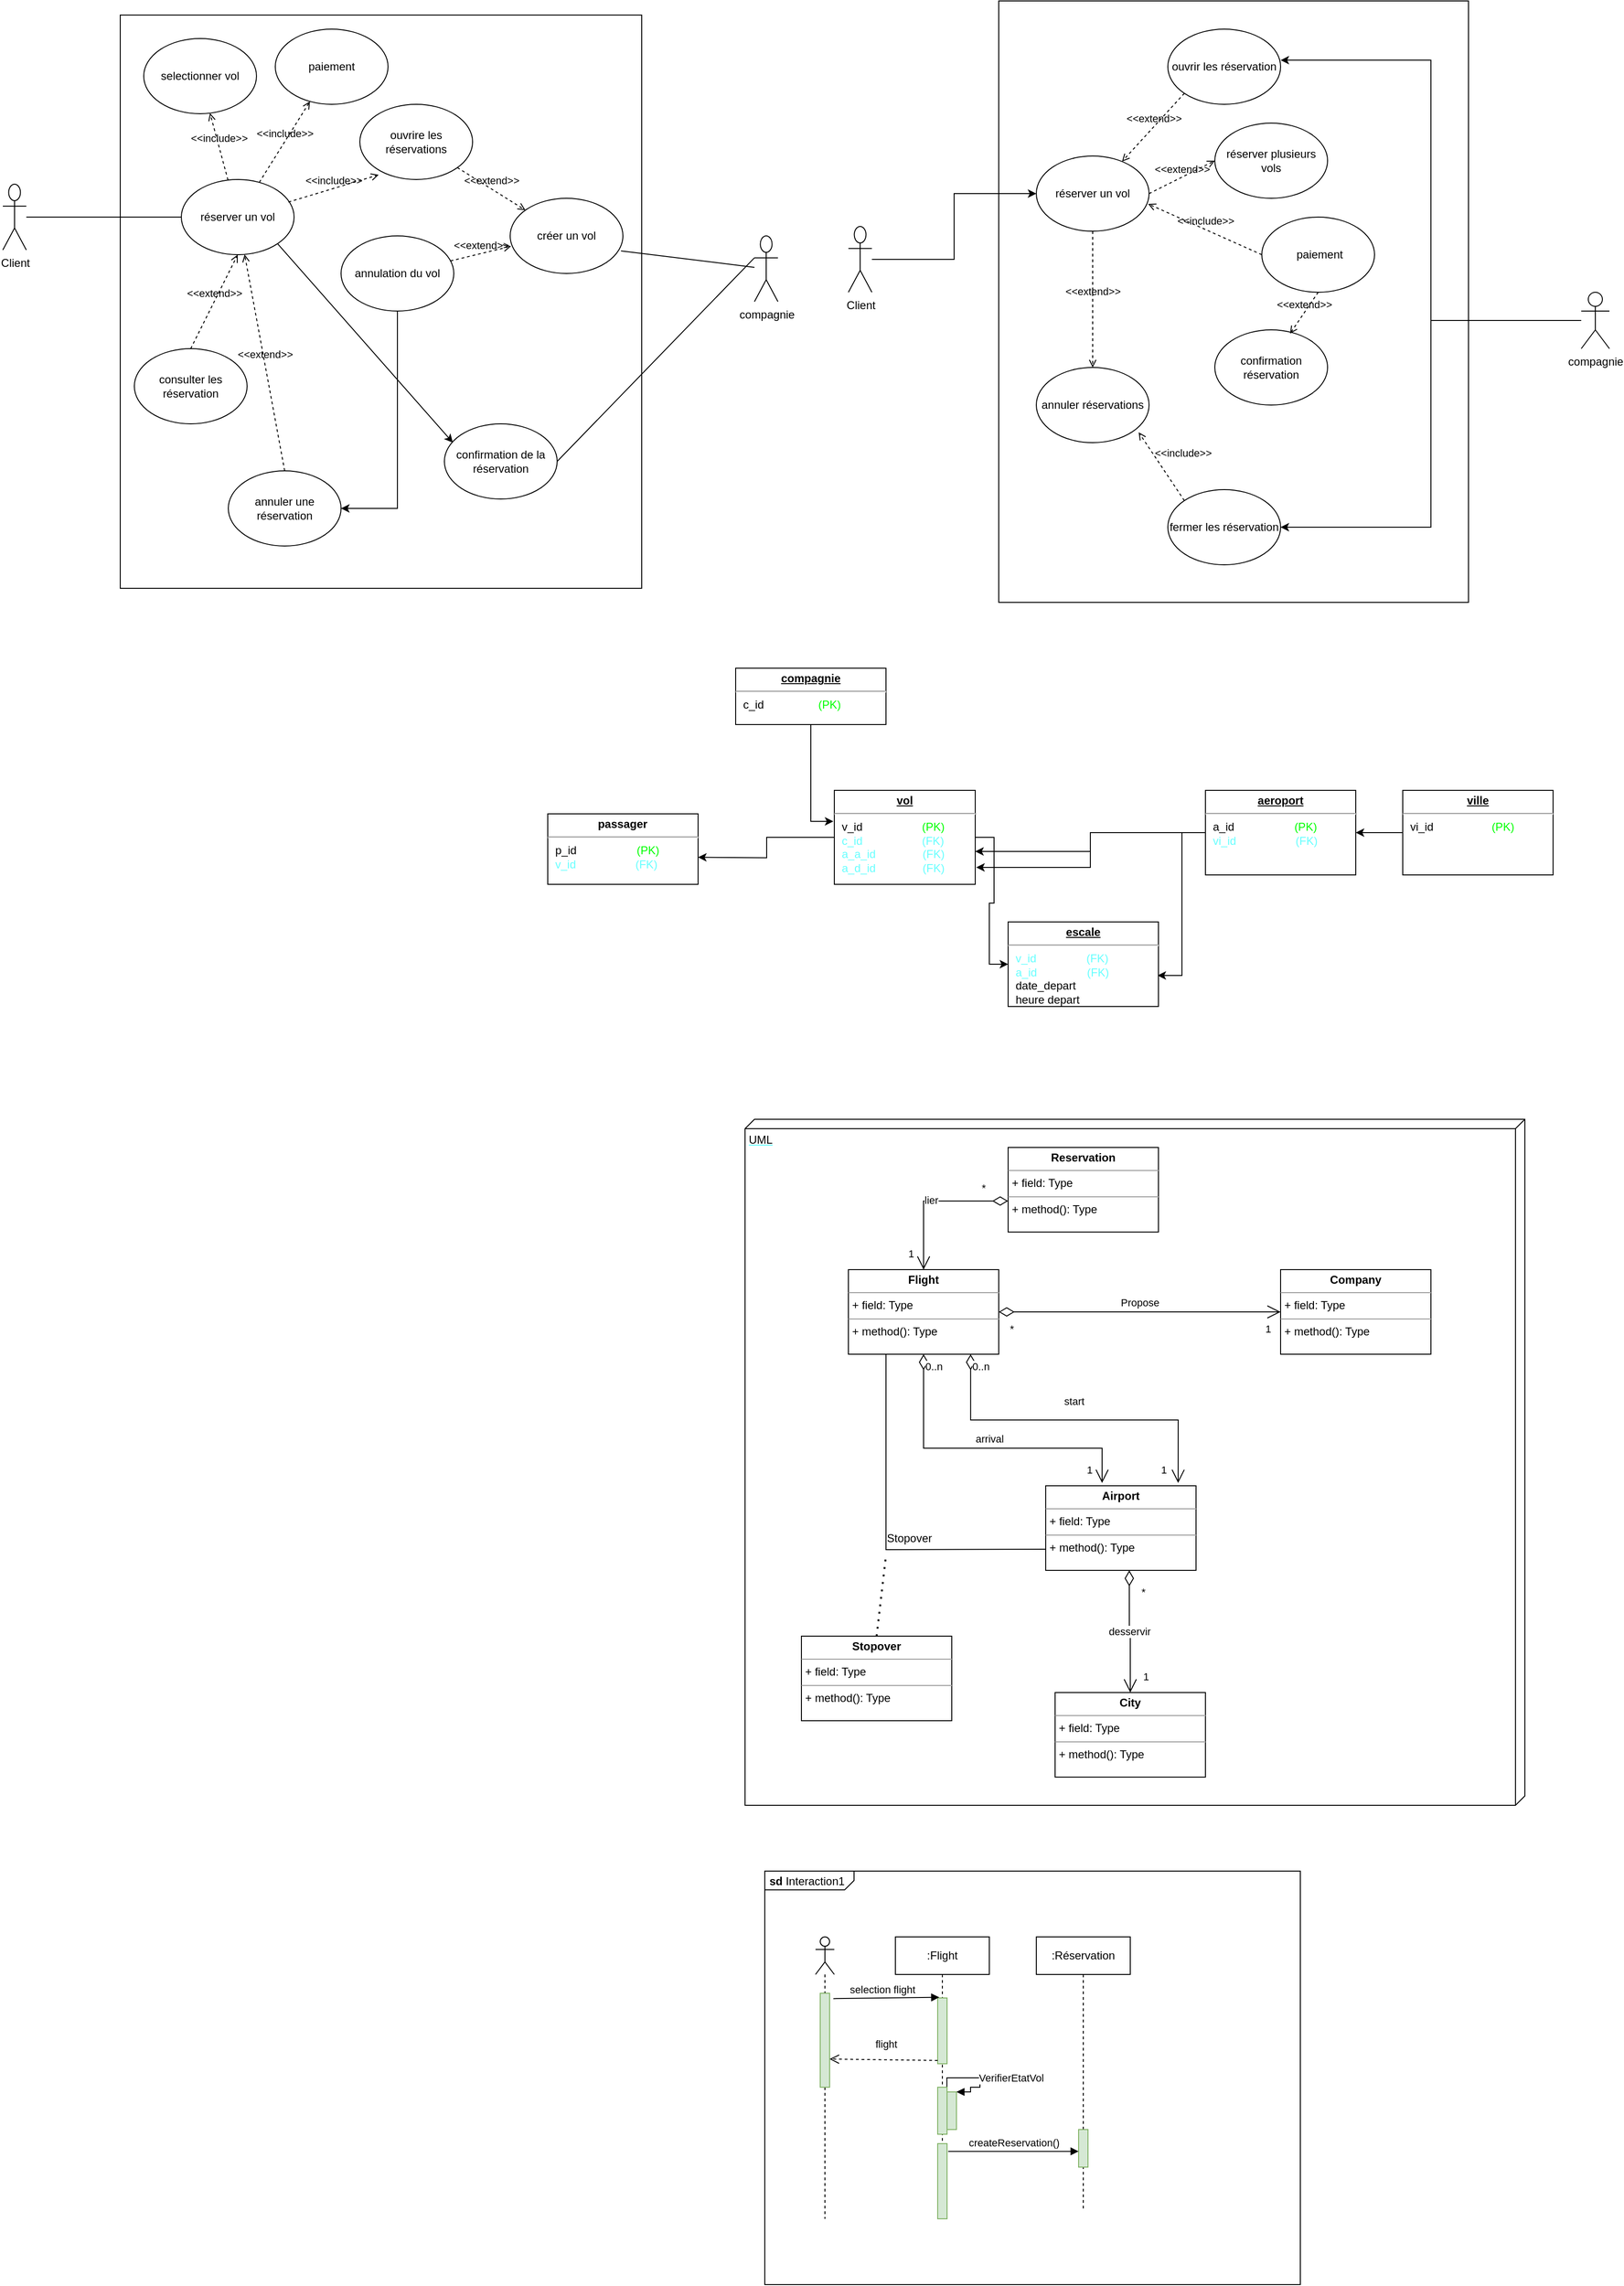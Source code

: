 <mxfile version="20.3.0" type="device"><diagram id="wTsEBoWr6yyiPD_zzFdA" name="Page-1"><mxGraphModel dx="1952" dy="725" grid="1" gridSize="10" guides="1" tooltips="1" connect="1" arrows="1" fold="1" page="1" pageScale="1" pageWidth="850" pageHeight="1100" math="0" shadow="0"><root><mxCell id="0"/><mxCell id="1" parent="0"/><mxCell id="FSa8hhv00LXBlQhopmeW-4" value="" style="rounded=0;whiteSpace=wrap;html=1;" parent="1" vertex="1"><mxGeometry x="510" y="20" width="500" height="640" as="geometry"/></mxCell><mxCell id="FSa8hhv00LXBlQhopmeW-11" value="réserver un vol" style="ellipse;whiteSpace=wrap;html=1;" parent="1" vertex="1"><mxGeometry x="550" y="185" width="120" height="80" as="geometry"/></mxCell><mxCell id="2DmsOBmD3HLrlaw24QD--2" value="&lt;p style=&quot;margin:0px;margin-top:4px;text-align:center;text-decoration:underline;&quot;&gt;&lt;/p&gt;&lt;b style=&quot;text-align: center;&quot;&gt;&lt;span style=&quot;&quot;&gt;&#9;&lt;/span&gt;&lt;span style=&quot;&quot;&gt;&#9;&lt;/span&gt;&lt;span style=&quot;white-space: pre;&quot;&gt;&#9;&lt;/span&gt;&lt;span style=&quot;white-space: pre;&quot;&gt;&#9;&lt;/span&gt;passager&lt;/b&gt;&lt;hr&gt;&lt;p style=&quot;margin:0px;margin-left:8px;&quot;&gt;&lt;span style=&quot;&quot;&gt;p_id&amp;nbsp;&lt;span style=&quot;white-space: pre;&quot;&gt;&#9;&lt;/span&gt;&lt;span style=&quot;white-space: pre;&quot;&gt;&#9;&lt;/span&gt;&lt;span style=&quot;&quot;&gt;&#9;&lt;/span&gt;&lt;span style=&quot;&quot;&gt;&#9;&lt;/span&gt;&lt;span style=&quot;&quot;&gt;&#9;&lt;/span&gt;&amp;nbsp;&lt;/span&gt;&lt;font color=&quot;#00ff00&quot;&gt;(PK)&lt;/font&gt;&lt;br&gt;&lt;/p&gt;&lt;p style=&quot;margin:0px;margin-left:8px;&quot;&gt;&lt;font color=&quot;#66ffff&quot;&gt;v_id&amp;nbsp; &amp;nbsp; &amp;nbsp; &amp;nbsp; &amp;nbsp; &amp;nbsp; &amp;nbsp; &amp;nbsp; &amp;nbsp; &amp;nbsp;(FK)&lt;/font&gt;&lt;br&gt;&lt;/p&gt;" style="verticalAlign=top;align=left;overflow=fill;fontSize=12;fontFamily=Helvetica;html=1;" parent="1" vertex="1"><mxGeometry x="30" y="885" width="160" height="75" as="geometry"/></mxCell><mxCell id="2KF7r9ejv1I13S9CNrzW-11" style="edgeStyle=orthogonalEdgeStyle;rounded=0;orthogonalLoop=1;jettySize=auto;html=1;entryX=0;entryY=0.5;entryDx=0;entryDy=0;fontColor=#000000;" parent="1" source="2KF7r9ejv1I13S9CNrzW-1" target="2KF7r9ejv1I13S9CNrzW-5" edge="1"><mxGeometry relative="1" as="geometry"/></mxCell><mxCell id="_yO1lGDixEVz8C-nXIGE-82" style="edgeStyle=orthogonalEdgeStyle;rounded=0;orthogonalLoop=1;jettySize=auto;html=1;entryX=1;entryY=0.75;entryDx=0;entryDy=0;" parent="1" source="2KF7r9ejv1I13S9CNrzW-1" edge="1"><mxGeometry relative="1" as="geometry"><mxPoint x="190" y="931.25" as="targetPoint"/></mxGeometry></mxCell><mxCell id="2KF7r9ejv1I13S9CNrzW-1" value="&lt;p style=&quot;margin:0px;margin-top:4px;text-align:center;text-decoration:underline;&quot;&gt;&lt;b&gt;vol&lt;/b&gt;&lt;/p&gt;&lt;hr&gt;&lt;p style=&quot;margin:0px;margin-left:8px;&quot;&gt;v_id&amp;nbsp; &amp;nbsp; &amp;nbsp; &amp;nbsp; &amp;nbsp; &amp;nbsp; &amp;nbsp; &amp;nbsp; &amp;nbsp; &amp;nbsp;&lt;font color=&quot;#00ff00&quot;&gt;(PK)&lt;/font&gt;&lt;br&gt;&lt;font color=&quot;#66ffff&quot;&gt;c_id&amp;nbsp; &amp;nbsp; &amp;nbsp; &amp;nbsp; &amp;nbsp; &amp;nbsp; &amp;nbsp; &amp;nbsp; &amp;nbsp; &amp;nbsp;(FK)&lt;br&gt;a_a_id&amp;nbsp; &amp;nbsp; &amp;nbsp; &amp;nbsp; &amp;nbsp; &amp;nbsp; &amp;nbsp; &amp;nbsp;(FK)&lt;/font&gt;&lt;/p&gt;&lt;p style=&quot;margin:0px;margin-left:8px;&quot;&gt;&lt;font color=&quot;#66ffff&quot;&gt;a_d_id&amp;nbsp; &amp;nbsp; &amp;nbsp; &amp;nbsp; &amp;nbsp; &amp;nbsp; &amp;nbsp; &amp;nbsp;(FK)&lt;/font&gt;&lt;font color=&quot;#0000ff&quot;&gt;&lt;br&gt;&lt;/font&gt;&lt;/p&gt;" style="verticalAlign=top;align=left;overflow=fill;fontSize=12;fontFamily=Helvetica;html=1;" parent="1" vertex="1"><mxGeometry x="335" y="860" width="150" height="100" as="geometry"/></mxCell><mxCell id="2KF7r9ejv1I13S9CNrzW-4" style="edgeStyle=orthogonalEdgeStyle;rounded=0;orthogonalLoop=1;jettySize=auto;html=1;entryX=-0.007;entryY=0.33;entryDx=0;entryDy=0;fontColor=#000000;entryPerimeter=0;" parent="1" source="2KF7r9ejv1I13S9CNrzW-3" target="2KF7r9ejv1I13S9CNrzW-1" edge="1"><mxGeometry relative="1" as="geometry"/></mxCell><mxCell id="2KF7r9ejv1I13S9CNrzW-3" value="&lt;p style=&quot;margin:0px;margin-top:4px;text-align:center;text-decoration:underline;&quot;&gt;&lt;b&gt;compagnie&lt;/b&gt;&lt;/p&gt;&lt;hr&gt;&lt;p style=&quot;margin:0px;margin-left:8px;&quot;&gt;c_id&lt;span style=&quot;white-space: pre;&quot;&gt;&#9;&lt;/span&gt;&lt;span style=&quot;white-space: pre;&quot;&gt;&#9;&lt;/span&gt;&lt;span style=&quot;white-space: pre;&quot;&gt;&#9;&lt;/span&gt;&lt;font color=&quot;#00ff00&quot;&gt;(PK)&lt;/font&gt;&lt;br&gt;&lt;/p&gt;" style="verticalAlign=top;align=left;overflow=fill;fontSize=12;fontFamily=Helvetica;html=1;" parent="1" vertex="1"><mxGeometry x="230" y="730" width="160" height="60" as="geometry"/></mxCell><mxCell id="2KF7r9ejv1I13S9CNrzW-5" value="&lt;p style=&quot;margin:0px;margin-top:4px;text-align:center;text-decoration:underline;&quot;&gt;&lt;b&gt;escale&lt;/b&gt;&lt;/p&gt;&lt;hr&gt;&lt;p style=&quot;margin:0px;margin-left:8px;&quot;&gt;&lt;font color=&quot;#66ffff&quot;&gt;v_id&amp;nbsp; &amp;nbsp; &amp;nbsp; &amp;nbsp; &amp;nbsp; &amp;nbsp; &amp;nbsp; &amp;nbsp; (FK)&lt;br&gt;a_id&amp;nbsp; &amp;nbsp; &amp;nbsp; &amp;nbsp; &amp;nbsp; &amp;nbsp; &amp;nbsp; &amp;nbsp; (FK)&lt;/font&gt;&lt;/p&gt;&lt;p style=&quot;margin:0px;margin-left:8px;&quot;&gt;date_depart&lt;/p&gt;&lt;p style=&quot;margin:0px;margin-left:8px;&quot;&gt;heure depart&lt;/p&gt;" style="verticalAlign=top;align=left;overflow=fill;fontSize=12;fontFamily=Helvetica;html=1;" parent="1" vertex="1"><mxGeometry x="520" y="1000" width="160" height="90" as="geometry"/></mxCell><mxCell id="2KF7r9ejv1I13S9CNrzW-9" style="edgeStyle=orthogonalEdgeStyle;rounded=0;orthogonalLoop=1;jettySize=auto;html=1;entryX=1.007;entryY=0.82;entryDx=0;entryDy=0;fontColor=#000000;entryPerimeter=0;" parent="1" source="2KF7r9ejv1I13S9CNrzW-6" target="2KF7r9ejv1I13S9CNrzW-1" edge="1"><mxGeometry relative="1" as="geometry"/></mxCell><mxCell id="2KF7r9ejv1I13S9CNrzW-10" style="edgeStyle=orthogonalEdgeStyle;rounded=0;orthogonalLoop=1;jettySize=auto;html=1;entryX=1;entryY=0.65;entryDx=0;entryDy=0;entryPerimeter=0;fontColor=#000000;" parent="1" source="2KF7r9ejv1I13S9CNrzW-6" target="2KF7r9ejv1I13S9CNrzW-1" edge="1"><mxGeometry relative="1" as="geometry"/></mxCell><mxCell id="2KF7r9ejv1I13S9CNrzW-12" style="edgeStyle=orthogonalEdgeStyle;rounded=0;orthogonalLoop=1;jettySize=auto;html=1;entryX=0.994;entryY=0.633;entryDx=0;entryDy=0;entryPerimeter=0;fontColor=#000000;" parent="1" source="2KF7r9ejv1I13S9CNrzW-6" target="2KF7r9ejv1I13S9CNrzW-5" edge="1"><mxGeometry relative="1" as="geometry"/></mxCell><mxCell id="2KF7r9ejv1I13S9CNrzW-6" value="&lt;p style=&quot;margin:0px;margin-top:4px;text-align:center;text-decoration:underline;&quot;&gt;&lt;b&gt;aeroport&lt;/b&gt;&lt;/p&gt;&lt;hr&gt;&lt;p style=&quot;margin:0px;margin-left:8px;&quot;&gt;a_id&lt;span style=&quot;white-space: pre;&quot;&gt;&#9;&lt;/span&gt;&lt;span style=&quot;white-space: pre;&quot;&gt;&#9;&lt;/span&gt;&amp;nbsp;&lt;span style=&quot;white-space: pre;&quot;&gt;&#9;&lt;/span&gt;&amp;nbsp;&amp;nbsp;&lt;font color=&quot;#00ff00&quot;&gt;(PK)&lt;/font&gt;&lt;br&gt;&lt;font color=&quot;#66ffff&quot;&gt;vi_id&amp;nbsp; &amp;nbsp; &amp;nbsp; &amp;nbsp; &amp;nbsp; &amp;nbsp; &amp;nbsp; &amp;nbsp; &amp;nbsp; &amp;nbsp;(FK)&lt;/font&gt;&lt;/p&gt;" style="verticalAlign=top;align=left;overflow=fill;fontSize=12;fontFamily=Helvetica;html=1;" parent="1" vertex="1"><mxGeometry x="730" y="860" width="160" height="90" as="geometry"/></mxCell><mxCell id="2KF7r9ejv1I13S9CNrzW-8" style="edgeStyle=orthogonalEdgeStyle;rounded=0;orthogonalLoop=1;jettySize=auto;html=1;fontColor=#000000;" parent="1" source="2KF7r9ejv1I13S9CNrzW-7" target="2KF7r9ejv1I13S9CNrzW-6" edge="1"><mxGeometry relative="1" as="geometry"/></mxCell><mxCell id="2KF7r9ejv1I13S9CNrzW-7" value="&lt;p style=&quot;margin:0px;margin-top:4px;text-align:center;text-decoration:underline;&quot;&gt;&lt;b&gt;ville&lt;/b&gt;&lt;/p&gt;&lt;hr&gt;&lt;p style=&quot;margin:0px;margin-left:8px;&quot;&gt;vi_id&lt;span style=&quot;white-space: pre;&quot;&gt;&#9;&lt;/span&gt;&lt;span style=&quot;white-space: pre;&quot;&gt;&#9;&lt;/span&gt;&amp;nbsp;&lt;span style=&quot;white-space: pre;&quot;&gt;&#9;&lt;/span&gt;&amp;nbsp;&amp;nbsp;&lt;font color=&quot;#00ff00&quot;&gt;(PK)&lt;/font&gt;&lt;br&gt;&lt;/p&gt;" style="verticalAlign=top;align=left;overflow=fill;fontSize=12;fontFamily=Helvetica;html=1;" parent="1" vertex="1"><mxGeometry x="940" y="860" width="160" height="90" as="geometry"/></mxCell><mxCell id="QPlJVsHykX-WtgkAvanO-22" style="edgeStyle=orthogonalEdgeStyle;rounded=0;orthogonalLoop=1;jettySize=auto;html=1;" parent="1" source="QPlJVsHykX-WtgkAvanO-1" target="FSa8hhv00LXBlQhopmeW-11" edge="1"><mxGeometry relative="1" as="geometry"/></mxCell><mxCell id="QPlJVsHykX-WtgkAvanO-1" value="Client" style="shape=umlActor;verticalLabelPosition=bottom;verticalAlign=top;html=1;outlineConnect=0;" parent="1" vertex="1"><mxGeometry x="350" y="260" width="25" height="70" as="geometry"/></mxCell><mxCell id="QPlJVsHykX-WtgkAvanO-3" value="annuler réservations" style="ellipse;whiteSpace=wrap;html=1;" parent="1" vertex="1"><mxGeometry x="550" y="410" width="120" height="80" as="geometry"/></mxCell><mxCell id="QPlJVsHykX-WtgkAvanO-18" style="edgeStyle=orthogonalEdgeStyle;rounded=0;orthogonalLoop=1;jettySize=auto;html=1;entryX=1;entryY=0.413;entryDx=0;entryDy=0;entryPerimeter=0;" parent="1" source="QPlJVsHykX-WtgkAvanO-5" target="QPlJVsHykX-WtgkAvanO-13" edge="1"><mxGeometry relative="1" as="geometry"/></mxCell><mxCell id="QPlJVsHykX-WtgkAvanO-23" style="edgeStyle=orthogonalEdgeStyle;rounded=0;orthogonalLoop=1;jettySize=auto;html=1;entryX=1;entryY=0.5;entryDx=0;entryDy=0;" parent="1" source="QPlJVsHykX-WtgkAvanO-5" target="QPlJVsHykX-WtgkAvanO-17" edge="1"><mxGeometry relative="1" as="geometry"/></mxCell><mxCell id="QPlJVsHykX-WtgkAvanO-5" value="compagnie" style="shape=umlActor;verticalLabelPosition=bottom;verticalAlign=top;html=1;outlineConnect=0;" parent="1" vertex="1"><mxGeometry x="1130" y="330" width="30" height="60" as="geometry"/></mxCell><mxCell id="QPlJVsHykX-WtgkAvanO-9" value="confirmation réservation" style="ellipse;whiteSpace=wrap;html=1;" parent="1" vertex="1"><mxGeometry x="740" y="370" width="120" height="80" as="geometry"/></mxCell><mxCell id="QPlJVsHykX-WtgkAvanO-13" value="ouvrir les réservation" style="ellipse;whiteSpace=wrap;html=1;" parent="1" vertex="1"><mxGeometry x="690" y="50" width="120" height="80" as="geometry"/></mxCell><mxCell id="QPlJVsHykX-WtgkAvanO-14" value="réserver plusieurs vols" style="ellipse;whiteSpace=wrap;html=1;" parent="1" vertex="1"><mxGeometry x="740" y="150" width="120" height="80" as="geometry"/></mxCell><mxCell id="QPlJVsHykX-WtgkAvanO-15" value="&amp;lt;&amp;lt;extend&amp;gt;&amp;gt;" style="html=1;verticalAlign=bottom;labelBackgroundColor=none;endArrow=open;endFill=0;dashed=1;rounded=0;entryX=0;entryY=0.5;entryDx=0;entryDy=0;exitX=1;exitY=0.5;exitDx=0;exitDy=0;" parent="1" source="FSa8hhv00LXBlQhopmeW-11" target="QPlJVsHykX-WtgkAvanO-14" edge="1"><mxGeometry width="160" relative="1" as="geometry"><mxPoint x="680" y="110" as="sourcePoint"/><mxPoint x="840" y="110" as="targetPoint"/></mxGeometry></mxCell><mxCell id="QPlJVsHykX-WtgkAvanO-17" value="fermer les réservation" style="ellipse;whiteSpace=wrap;html=1;" parent="1" vertex="1"><mxGeometry x="690" y="540" width="120" height="80" as="geometry"/></mxCell><mxCell id="QPlJVsHykX-WtgkAvanO-24" value="&amp;lt;&amp;lt;include&amp;gt;&amp;gt;" style="html=1;verticalAlign=bottom;labelBackgroundColor=none;endArrow=open;endFill=0;dashed=1;rounded=0;exitX=0;exitY=0;exitDx=0;exitDy=0;entryX=0.908;entryY=0.863;entryDx=0;entryDy=0;entryPerimeter=0;" parent="1" source="QPlJVsHykX-WtgkAvanO-17" target="QPlJVsHykX-WtgkAvanO-3" edge="1"><mxGeometry x="-0.177" y="-22" width="160" relative="1" as="geometry"><mxPoint x="710" y="370" as="sourcePoint"/><mxPoint x="780" y="495" as="targetPoint"/><mxPoint as="offset"/></mxGeometry></mxCell><mxCell id="QPlJVsHykX-WtgkAvanO-28" value="&amp;lt;&amp;lt;extend&amp;gt;&amp;gt;" style="html=1;verticalAlign=bottom;labelBackgroundColor=none;endArrow=open;endFill=0;dashed=1;rounded=0;exitX=0;exitY=1;exitDx=0;exitDy=0;" parent="1" source="QPlJVsHykX-WtgkAvanO-13" target="FSa8hhv00LXBlQhopmeW-11" edge="1"><mxGeometry width="160" relative="1" as="geometry"><mxPoint x="670" y="160" as="sourcePoint"/><mxPoint x="800" y="160" as="targetPoint"/></mxGeometry></mxCell><mxCell id="QPlJVsHykX-WtgkAvanO-43" value="&amp;nbsp;paiement" style="ellipse;whiteSpace=wrap;html=1;" parent="1" vertex="1"><mxGeometry x="790" y="250" width="120" height="80" as="geometry"/></mxCell><mxCell id="QPlJVsHykX-WtgkAvanO-44" value="&amp;lt;&amp;lt;include&amp;gt;&amp;gt;" style="html=1;verticalAlign=bottom;labelBackgroundColor=none;endArrow=open;endFill=0;dashed=1;rounded=0;exitX=0;exitY=0.5;exitDx=0;exitDy=0;entryX=0.992;entryY=0.638;entryDx=0;entryDy=0;entryPerimeter=0;" parent="1" source="QPlJVsHykX-WtgkAvanO-43" target="FSa8hhv00LXBlQhopmeW-11" edge="1"><mxGeometry width="160" relative="1" as="geometry"><mxPoint x="710" y="240" as="sourcePoint"/><mxPoint x="870" y="240" as="targetPoint"/></mxGeometry></mxCell><mxCell id="QPlJVsHykX-WtgkAvanO-48" value="&amp;lt;&amp;lt;extend&amp;gt;&amp;gt;" style="html=1;verticalAlign=bottom;labelBackgroundColor=none;endArrow=open;endFill=0;dashed=1;rounded=0;entryX=0.667;entryY=0.05;entryDx=0;entryDy=0;exitX=0.5;exitY=1;exitDx=0;exitDy=0;entryPerimeter=0;" parent="1" source="QPlJVsHykX-WtgkAvanO-43" target="QPlJVsHykX-WtgkAvanO-9" edge="1"><mxGeometry width="160" relative="1" as="geometry"><mxPoint x="860" y="365" as="sourcePoint"/><mxPoint x="930" y="330" as="targetPoint"/></mxGeometry></mxCell><mxCell id="_yO1lGDixEVz8C-nXIGE-51" value="&amp;lt;&amp;lt;extend&amp;gt;&amp;gt;" style="html=1;verticalAlign=bottom;labelBackgroundColor=none;endArrow=open;endFill=0;dashed=1;rounded=0;exitX=0.5;exitY=1;exitDx=0;exitDy=0;" parent="1" source="FSa8hhv00LXBlQhopmeW-11" target="QPlJVsHykX-WtgkAvanO-3" edge="1"><mxGeometry width="160" relative="1" as="geometry"><mxPoint x="590" y="345" as="sourcePoint"/><mxPoint x="660" y="310" as="targetPoint"/></mxGeometry></mxCell><mxCell id="_yO1lGDixEVz8C-nXIGE-53" value="" style="rounded=0;whiteSpace=wrap;html=1;" parent="1" vertex="1"><mxGeometry x="-425" y="35" width="555" height="610" as="geometry"/></mxCell><mxCell id="_yO1lGDixEVz8C-nXIGE-54" value="réserver un vol" style="ellipse;whiteSpace=wrap;html=1;" parent="1" vertex="1"><mxGeometry x="-360" y="210" width="120" height="80" as="geometry"/></mxCell><mxCell id="_yO1lGDixEVz8C-nXIGE-55" value="annuler une réservation" style="ellipse;whiteSpace=wrap;html=1;" parent="1" vertex="1"><mxGeometry x="-310" y="520" width="120" height="80" as="geometry"/></mxCell><mxCell id="_yO1lGDixEVz8C-nXIGE-56" value="&lt;span style=&quot;font-weight: normal;&quot;&gt;paiement&lt;/span&gt;" style="ellipse;whiteSpace=wrap;html=1;fontStyle=1" parent="1" vertex="1"><mxGeometry x="-260" y="50" width="120" height="80" as="geometry"/></mxCell><mxCell id="_yO1lGDixEVz8C-nXIGE-57" value="Client" style="shape=umlActor;verticalLabelPosition=bottom;verticalAlign=top;html=1;outlineConnect=0;" parent="1" vertex="1"><mxGeometry x="-550" y="215" width="25" height="70" as="geometry"/></mxCell><mxCell id="_yO1lGDixEVz8C-nXIGE-59" value="compagnie" style="shape=umlActor;verticalLabelPosition=bottom;verticalAlign=top;html=1;outlineConnect=0;" parent="1" vertex="1"><mxGeometry x="250" y="270" width="25" height="70" as="geometry"/></mxCell><mxCell id="_yO1lGDixEVz8C-nXIGE-60" value="créer un vol" style="ellipse;whiteSpace=wrap;html=1;" parent="1" vertex="1"><mxGeometry x="-10" y="230" width="120" height="80" as="geometry"/></mxCell><mxCell id="_yO1lGDixEVz8C-nXIGE-62" value="&amp;lt;&amp;lt;include&amp;gt;&amp;gt;" style="html=1;verticalAlign=bottom;labelBackgroundColor=none;endArrow=open;endFill=0;dashed=1;rounded=0;" parent="1" source="_yO1lGDixEVz8C-nXIGE-54" target="_yO1lGDixEVz8C-nXIGE-56" edge="1"><mxGeometry width="160" relative="1" as="geometry"><mxPoint x="-270" y="190" as="sourcePoint"/><mxPoint x="-110" y="190" as="targetPoint"/></mxGeometry></mxCell><mxCell id="_yO1lGDixEVz8C-nXIGE-63" value="confirmation de la réservation" style="ellipse;whiteSpace=wrap;html=1;" parent="1" vertex="1"><mxGeometry x="-80" y="470" width="120" height="80" as="geometry"/></mxCell><mxCell id="_yO1lGDixEVz8C-nXIGE-65" value="" style="endArrow=none;html=1;rounded=0;entryX=0.983;entryY=0.7;entryDx=0;entryDy=0;entryPerimeter=0;" parent="1" source="_yO1lGDixEVz8C-nXIGE-59" target="_yO1lGDixEVz8C-nXIGE-60" edge="1"><mxGeometry width="50" height="50" relative="1" as="geometry"><mxPoint x="120" y="220" as="sourcePoint"/><mxPoint x="140" y="150" as="targetPoint"/></mxGeometry></mxCell><mxCell id="_yO1lGDixEVz8C-nXIGE-66" value="" style="endArrow=none;html=1;rounded=0;entryX=1;entryY=0.5;entryDx=0;entryDy=0;exitX=0;exitY=0.333;exitDx=0;exitDy=0;exitPerimeter=0;" parent="1" source="_yO1lGDixEVz8C-nXIGE-59" target="_yO1lGDixEVz8C-nXIGE-63" edge="1"><mxGeometry width="50" height="50" relative="1" as="geometry"><mxPoint x="97.04" y="373.132" as="sourcePoint"/><mxPoint x="-10.0" y="306.87" as="targetPoint"/></mxGeometry></mxCell><mxCell id="_yO1lGDixEVz8C-nXIGE-67" value="" style="endArrow=none;html=1;rounded=0;" parent="1" source="_yO1lGDixEVz8C-nXIGE-54" target="_yO1lGDixEVz8C-nXIGE-57" edge="1"><mxGeometry width="50" height="50" relative="1" as="geometry"><mxPoint x="-285" y="300.003" as="sourcePoint"/><mxPoint x="-440" y="456.67" as="targetPoint"/></mxGeometry></mxCell><mxCell id="_yO1lGDixEVz8C-nXIGE-68" value="" style="endArrow=classic;html=1;rounded=0;exitX=1;exitY=1;exitDx=0;exitDy=0;entryX=0.075;entryY=0.25;entryDx=0;entryDy=0;entryPerimeter=0;" parent="1" source="_yO1lGDixEVz8C-nXIGE-54" target="_yO1lGDixEVz8C-nXIGE-63" edge="1"><mxGeometry width="50" height="50" relative="1" as="geometry"><mxPoint x="90" y="300" as="sourcePoint"/><mxPoint x="140" y="250" as="targetPoint"/></mxGeometry></mxCell><mxCell id="_yO1lGDixEVz8C-nXIGE-69" value="consulter les réservation" style="ellipse;whiteSpace=wrap;html=1;" parent="1" vertex="1"><mxGeometry x="-410" y="390" width="120" height="80" as="geometry"/></mxCell><mxCell id="_yO1lGDixEVz8C-nXIGE-71" value="&amp;lt;&amp;lt;extend&amp;gt;&amp;gt;" style="html=1;verticalAlign=bottom;labelBackgroundColor=none;endArrow=open;endFill=0;dashed=1;rounded=0;exitX=0.5;exitY=0;exitDx=0;exitDy=0;entryX=0.5;entryY=1;entryDx=0;entryDy=0;" parent="1" source="_yO1lGDixEVz8C-nXIGE-69" target="_yO1lGDixEVz8C-nXIGE-54" edge="1"><mxGeometry width="160" relative="1" as="geometry"><mxPoint x="30" y="360" as="sourcePoint"/><mxPoint x="-300" y="380" as="targetPoint"/></mxGeometry></mxCell><mxCell id="_yO1lGDixEVz8C-nXIGE-72" value="&amp;lt;&amp;lt;extend&amp;gt;&amp;gt;" style="html=1;verticalAlign=bottom;labelBackgroundColor=none;endArrow=open;endFill=0;dashed=1;rounded=0;exitX=0.5;exitY=0;exitDx=0;exitDy=0;" parent="1" source="_yO1lGDixEVz8C-nXIGE-55" target="_yO1lGDixEVz8C-nXIGE-54" edge="1"><mxGeometry width="160" relative="1" as="geometry"><mxPoint x="-290" y="390" as="sourcePoint"/><mxPoint x="-290" y="300" as="targetPoint"/></mxGeometry></mxCell><mxCell id="_yO1lGDixEVz8C-nXIGE-73" value="ouvrire les réservations" style="ellipse;whiteSpace=wrap;html=1;" parent="1" vertex="1"><mxGeometry x="-170" y="130" width="120" height="80" as="geometry"/></mxCell><mxCell id="_yO1lGDixEVz8C-nXIGE-74" value="&amp;lt;&amp;lt;extend&amp;gt;&amp;gt;" style="html=1;verticalAlign=bottom;labelBackgroundColor=none;endArrow=open;endFill=0;dashed=1;rounded=0;" parent="1" source="_yO1lGDixEVz8C-nXIGE-73" target="_yO1lGDixEVz8C-nXIGE-60" edge="1"><mxGeometry width="160" relative="1" as="geometry"><mxPoint x="-230" y="224.5" as="sourcePoint"/><mxPoint x="-70" y="224.5" as="targetPoint"/></mxGeometry></mxCell><mxCell id="_yO1lGDixEVz8C-nXIGE-75" value="&amp;lt;&amp;lt;include&amp;gt;&amp;gt;" style="html=1;verticalAlign=bottom;labelBackgroundColor=none;endArrow=open;endFill=0;dashed=1;rounded=0;exitX=0.95;exitY=0.3;exitDx=0;exitDy=0;exitPerimeter=0;entryX=0.167;entryY=0.938;entryDx=0;entryDy=0;entryPerimeter=0;" parent="1" source="_yO1lGDixEVz8C-nXIGE-54" target="_yO1lGDixEVz8C-nXIGE-73" edge="1"><mxGeometry width="160" relative="1" as="geometry"><mxPoint x="-219.654" y="229.996" as="sourcePoint"/><mxPoint x="-190.002" y="175.338" as="targetPoint"/></mxGeometry></mxCell><mxCell id="_yO1lGDixEVz8C-nXIGE-79" style="edgeStyle=orthogonalEdgeStyle;rounded=0;orthogonalLoop=1;jettySize=auto;html=1;entryX=1;entryY=0.5;entryDx=0;entryDy=0;" parent="1" source="_yO1lGDixEVz8C-nXIGE-76" target="_yO1lGDixEVz8C-nXIGE-55" edge="1"><mxGeometry relative="1" as="geometry"/></mxCell><mxCell id="_yO1lGDixEVz8C-nXIGE-76" value="annulation du vol" style="ellipse;whiteSpace=wrap;html=1;" parent="1" vertex="1"><mxGeometry x="-190" y="270" width="120" height="80" as="geometry"/></mxCell><mxCell id="_yO1lGDixEVz8C-nXIGE-78" value="&amp;lt;&amp;lt;extend&amp;gt;&amp;gt;" style="html=1;verticalAlign=bottom;labelBackgroundColor=none;endArrow=open;endFill=0;dashed=1;rounded=0;entryX=0.008;entryY=0.638;entryDx=0;entryDy=0;entryPerimeter=0;" parent="1" source="_yO1lGDixEVz8C-nXIGE-76" target="_yO1lGDixEVz8C-nXIGE-60" edge="1"><mxGeometry width="160" relative="1" as="geometry"><mxPoint x="-110.002" y="192.421" as="sourcePoint"/><mxPoint x="-54.593" y="249.999" as="targetPoint"/></mxGeometry></mxCell><mxCell id="_yO1lGDixEVz8C-nXIGE-88" value="&lt;font color=&quot;#000000&quot;&gt;UML&lt;/font&gt;" style="verticalAlign=top;align=left;spacingTop=8;spacingLeft=2;spacingRight=12;shape=cube;size=10;direction=south;fontStyle=4;html=1;fontColor=#66FFFF;" parent="1" vertex="1"><mxGeometry x="240" y="1210" width="830" height="730" as="geometry"/></mxCell><mxCell id="_yO1lGDixEVz8C-nXIGE-93" value="&lt;p style=&quot;margin:0px;margin-top:4px;text-align:center;&quot;&gt;&lt;b&gt;Reservation&lt;/b&gt;&lt;/p&gt;&lt;hr size=&quot;1&quot;&gt;&lt;p style=&quot;margin:0px;margin-left:4px;&quot;&gt;+ field: Type&lt;/p&gt;&lt;hr size=&quot;1&quot;&gt;&lt;p style=&quot;margin:0px;margin-left:4px;&quot;&gt;+ method(): Type&lt;/p&gt;" style="verticalAlign=top;align=left;overflow=fill;fontSize=12;fontFamily=Helvetica;html=1;fontColor=#000000;" parent="1" vertex="1"><mxGeometry x="520" y="1240" width="160" height="90" as="geometry"/></mxCell><mxCell id="_yO1lGDixEVz8C-nXIGE-94" value="&lt;p style=&quot;margin:0px;margin-top:4px;text-align:center;&quot;&gt;&lt;b&gt;Flight&lt;/b&gt;&lt;/p&gt;&lt;hr size=&quot;1&quot;&gt;&lt;p style=&quot;margin:0px;margin-left:4px;&quot;&gt;+ field: Type&lt;/p&gt;&lt;hr size=&quot;1&quot;&gt;&lt;p style=&quot;margin:0px;margin-left:4px;&quot;&gt;+ method(): Type&lt;/p&gt;" style="verticalAlign=top;align=left;overflow=fill;fontSize=12;fontFamily=Helvetica;html=1;fontColor=#000000;" parent="1" vertex="1"><mxGeometry x="350" y="1370" width="160" height="90" as="geometry"/></mxCell><mxCell id="_yO1lGDixEVz8C-nXIGE-95" value="&lt;p style=&quot;margin:0px;margin-top:4px;text-align:center;&quot;&gt;&lt;b&gt;Airport&lt;/b&gt;&lt;br&gt;&lt;/p&gt;&lt;hr size=&quot;1&quot;&gt;&lt;p style=&quot;margin:0px;margin-left:4px;&quot;&gt;+ field: Type&lt;/p&gt;&lt;hr size=&quot;1&quot;&gt;&lt;p style=&quot;margin:0px;margin-left:4px;&quot;&gt;+ method(): Type&lt;/p&gt;" style="verticalAlign=top;align=left;overflow=fill;fontSize=12;fontFamily=Helvetica;html=1;fontColor=#000000;" parent="1" vertex="1"><mxGeometry x="560" y="1600" width="160" height="90" as="geometry"/></mxCell><mxCell id="_yO1lGDixEVz8C-nXIGE-96" value="&lt;p style=&quot;margin:0px;margin-top:4px;text-align:center;&quot;&gt;&lt;b&gt;Stopover&lt;/b&gt;&lt;br&gt;&lt;/p&gt;&lt;hr size=&quot;1&quot;&gt;&lt;p style=&quot;margin:0px;margin-left:4px;&quot;&gt;+ field: Type&lt;/p&gt;&lt;hr size=&quot;1&quot;&gt;&lt;p style=&quot;margin:0px;margin-left:4px;&quot;&gt;+ method(): Type&lt;/p&gt;" style="verticalAlign=top;align=left;overflow=fill;fontSize=12;fontFamily=Helvetica;html=1;fontColor=#000000;" parent="1" vertex="1"><mxGeometry x="300" y="1760" width="160" height="90" as="geometry"/></mxCell><mxCell id="_yO1lGDixEVz8C-nXIGE-97" value="&lt;p style=&quot;margin:0px;margin-top:4px;text-align:center;&quot;&gt;&lt;b&gt;Company&lt;/b&gt;&lt;br&gt;&lt;/p&gt;&lt;hr size=&quot;1&quot;&gt;&lt;p style=&quot;margin:0px;margin-left:4px;&quot;&gt;+ field: Type&lt;/p&gt;&lt;hr size=&quot;1&quot;&gt;&lt;p style=&quot;margin:0px;margin-left:4px;&quot;&gt;+ method(): Type&lt;/p&gt;" style="verticalAlign=top;align=left;overflow=fill;fontSize=12;fontFamily=Helvetica;html=1;fontColor=#000000;" parent="1" vertex="1"><mxGeometry x="810" y="1370" width="160" height="90" as="geometry"/></mxCell><mxCell id="_yO1lGDixEVz8C-nXIGE-98" value="&lt;p style=&quot;margin:0px;margin-top:4px;text-align:center;&quot;&gt;&lt;b&gt;City&lt;/b&gt;&lt;/p&gt;&lt;hr size=&quot;1&quot;&gt;&lt;p style=&quot;margin:0px;margin-left:4px;&quot;&gt;+ field: Type&lt;/p&gt;&lt;hr size=&quot;1&quot;&gt;&lt;p style=&quot;margin:0px;margin-left:4px;&quot;&gt;+ method(): Type&lt;/p&gt;" style="verticalAlign=top;align=left;overflow=fill;fontSize=12;fontFamily=Helvetica;html=1;fontColor=#000000;" parent="1" vertex="1"><mxGeometry x="570" y="1820" width="160" height="90" as="geometry"/></mxCell><mxCell id="_yO1lGDixEVz8C-nXIGE-99" value="lier" style="endArrow=open;html=1;endSize=12;startArrow=diamondThin;startSize=14;startFill=0;edgeStyle=orthogonalEdgeStyle;rounded=0;fontColor=#000000;exitX=0;exitY=0.633;exitDx=0;exitDy=0;exitPerimeter=0;entryX=0.5;entryY=0;entryDx=0;entryDy=0;" parent="1" source="_yO1lGDixEVz8C-nXIGE-93" target="_yO1lGDixEVz8C-nXIGE-94" edge="1"><mxGeometry y="-1" relative="1" as="geometry"><mxPoint x="250" y="1329" as="sourcePoint"/><mxPoint x="410" y="1329" as="targetPoint"/><mxPoint as="offset"/></mxGeometry></mxCell><mxCell id="_yO1lGDixEVz8C-nXIGE-100" value="*" style="edgeLabel;resizable=0;html=1;align=left;verticalAlign=top;fontColor=#000000;" parent="_yO1lGDixEVz8C-nXIGE-99" connectable="0" vertex="1"><mxGeometry x="-1" relative="1" as="geometry"><mxPoint x="-30" y="-27" as="offset"/></mxGeometry></mxCell><mxCell id="_yO1lGDixEVz8C-nXIGE-101" value="1" style="edgeLabel;resizable=0;html=1;align=right;verticalAlign=top;fontColor=#000000;" parent="_yO1lGDixEVz8C-nXIGE-99" connectable="0" vertex="1"><mxGeometry x="1" relative="1" as="geometry"><mxPoint x="-10" y="-30" as="offset"/></mxGeometry></mxCell><mxCell id="_yO1lGDixEVz8C-nXIGE-103" value="Propose" style="endArrow=open;html=1;endSize=12;startArrow=diamondThin;startSize=14;startFill=0;edgeStyle=orthogonalEdgeStyle;rounded=0;fontColor=#000000;entryX=0;entryY=0.5;entryDx=0;entryDy=0;exitX=1;exitY=0.5;exitDx=0;exitDy=0;" parent="1" source="_yO1lGDixEVz8C-nXIGE-94" target="_yO1lGDixEVz8C-nXIGE-97" edge="1"><mxGeometry y="10" relative="1" as="geometry"><mxPoint x="500" y="1470" as="sourcePoint"/><mxPoint x="660" y="1470" as="targetPoint"/><mxPoint as="offset"/></mxGeometry></mxCell><mxCell id="_yO1lGDixEVz8C-nXIGE-104" value="*" style="edgeLabel;resizable=0;html=1;align=left;verticalAlign=top;fontColor=#000000;" parent="_yO1lGDixEVz8C-nXIGE-103" connectable="0" vertex="1"><mxGeometry x="-1" relative="1" as="geometry"><mxPoint x="10" y="5" as="offset"/></mxGeometry></mxCell><mxCell id="_yO1lGDixEVz8C-nXIGE-105" value="1" style="edgeLabel;resizable=0;html=1;align=right;verticalAlign=top;fontColor=#000000;" parent="_yO1lGDixEVz8C-nXIGE-103" connectable="0" vertex="1"><mxGeometry x="1" relative="1" as="geometry"><mxPoint x="-10" y="5" as="offset"/></mxGeometry></mxCell><mxCell id="_yO1lGDixEVz8C-nXIGE-106" value="start" style="endArrow=open;html=1;endSize=12;startArrow=diamondThin;startSize=14;startFill=0;edgeStyle=orthogonalEdgeStyle;rounded=0;fontColor=#000000;exitX=0.813;exitY=1;exitDx=0;exitDy=0;exitPerimeter=0;entryX=0.881;entryY=-0.033;entryDx=0;entryDy=0;entryPerimeter=0;" parent="1" source="_yO1lGDixEVz8C-nXIGE-94" target="_yO1lGDixEVz8C-nXIGE-95" edge="1"><mxGeometry x="0.005" y="20" relative="1" as="geometry"><mxPoint x="500" y="1670" as="sourcePoint"/><mxPoint x="660" y="1670" as="targetPoint"/><mxPoint as="offset"/></mxGeometry></mxCell><mxCell id="_yO1lGDixEVz8C-nXIGE-107" value="0..n" style="edgeLabel;resizable=0;html=1;align=left;verticalAlign=top;fontColor=#000000;" parent="_yO1lGDixEVz8C-nXIGE-106" connectable="0" vertex="1"><mxGeometry x="-1" relative="1" as="geometry"/></mxCell><mxCell id="_yO1lGDixEVz8C-nXIGE-108" value="1" style="edgeLabel;resizable=0;html=1;align=right;verticalAlign=top;fontColor=#000000;" parent="_yO1lGDixEVz8C-nXIGE-106" connectable="0" vertex="1"><mxGeometry x="1" relative="1" as="geometry"><mxPoint x="-11" y="-27" as="offset"/></mxGeometry></mxCell><mxCell id="_yO1lGDixEVz8C-nXIGE-109" value="arrival" style="endArrow=open;html=1;endSize=12;startArrow=diamondThin;startSize=14;startFill=0;edgeStyle=orthogonalEdgeStyle;rounded=0;fontColor=#000000;exitX=0.5;exitY=1;exitDx=0;exitDy=0;entryX=0.375;entryY=-0.033;entryDx=0;entryDy=0;entryPerimeter=0;" parent="1" source="_yO1lGDixEVz8C-nXIGE-94" target="_yO1lGDixEVz8C-nXIGE-95" edge="1"><mxGeometry x="0.04" y="10" relative="1" as="geometry"><mxPoint x="500" y="1670" as="sourcePoint"/><mxPoint x="660" y="1670" as="targetPoint"/><Array as="points"><mxPoint x="430" y="1560"/><mxPoint x="620" y="1560"/></Array><mxPoint as="offset"/></mxGeometry></mxCell><mxCell id="_yO1lGDixEVz8C-nXIGE-110" value="0..n" style="edgeLabel;resizable=0;html=1;align=left;verticalAlign=top;fontColor=#000000;" parent="_yO1lGDixEVz8C-nXIGE-109" connectable="0" vertex="1"><mxGeometry x="-1" relative="1" as="geometry"/></mxCell><mxCell id="_yO1lGDixEVz8C-nXIGE-111" value="1" style="edgeLabel;resizable=0;html=1;align=right;verticalAlign=top;fontColor=#000000;" parent="_yO1lGDixEVz8C-nXIGE-109" connectable="0" vertex="1"><mxGeometry x="1" relative="1" as="geometry"><mxPoint x="-10" y="-27" as="offset"/></mxGeometry></mxCell><mxCell id="_yO1lGDixEVz8C-nXIGE-112" value="desservir" style="endArrow=open;html=1;endSize=12;startArrow=diamondThin;startSize=14;startFill=0;edgeStyle=orthogonalEdgeStyle;rounded=0;fontColor=#000000;exitX=0.556;exitY=1;exitDx=0;exitDy=0;exitPerimeter=0;" parent="1" source="_yO1lGDixEVz8C-nXIGE-95" target="_yO1lGDixEVz8C-nXIGE-98" edge="1"><mxGeometry relative="1" as="geometry"><mxPoint x="500" y="1670" as="sourcePoint"/><mxPoint x="660" y="1670" as="targetPoint"/></mxGeometry></mxCell><mxCell id="_yO1lGDixEVz8C-nXIGE-113" value="*" style="edgeLabel;resizable=0;html=1;align=left;verticalAlign=top;fontColor=#000000;" parent="_yO1lGDixEVz8C-nXIGE-112" connectable="0" vertex="1"><mxGeometry x="-1" relative="1" as="geometry"><mxPoint x="11" y="10" as="offset"/></mxGeometry></mxCell><mxCell id="_yO1lGDixEVz8C-nXIGE-114" value="1" style="edgeLabel;resizable=0;html=1;align=right;verticalAlign=top;fontColor=#000000;" parent="_yO1lGDixEVz8C-nXIGE-112" connectable="0" vertex="1"><mxGeometry x="1" relative="1" as="geometry"><mxPoint x="20" y="-30" as="offset"/></mxGeometry></mxCell><mxCell id="_yO1lGDixEVz8C-nXIGE-119" value="" style="endArrow=none;dashed=1;html=1;dashPattern=1 3;strokeWidth=2;rounded=0;fontColor=#000000;exitX=0.5;exitY=0;exitDx=0;exitDy=0;entryX=0.063;entryY=1.133;entryDx=0;entryDy=0;entryPerimeter=0;" parent="1" source="_yO1lGDixEVz8C-nXIGE-96" target="_yO1lGDixEVz8C-nXIGE-121" edge="1"><mxGeometry width="50" height="50" relative="1" as="geometry"><mxPoint x="560" y="1600" as="sourcePoint"/><mxPoint x="370" y="1650" as="targetPoint"/></mxGeometry></mxCell><mxCell id="_yO1lGDixEVz8C-nXIGE-120" value="" style="endArrow=none;html=1;rounded=0;fontColor=#000000;entryX=0.25;entryY=1;entryDx=0;entryDy=0;exitX=0;exitY=0.75;exitDx=0;exitDy=0;" parent="1" source="_yO1lGDixEVz8C-nXIGE-95" target="_yO1lGDixEVz8C-nXIGE-94" edge="1"><mxGeometry width="50" height="50" relative="1" as="geometry"><mxPoint x="560" y="1600" as="sourcePoint"/><mxPoint x="610" y="1550" as="targetPoint"/><Array as="points"><mxPoint x="390" y="1668"/></Array></mxGeometry></mxCell><mxCell id="_yO1lGDixEVz8C-nXIGE-121" value="Stopover" style="text;strokeColor=none;fillColor=none;align=left;verticalAlign=middle;spacingLeft=4;spacingRight=4;overflow=hidden;points=[[0,0.5],[1,0.5]];portConstraint=eastwest;rotatable=0;fontColor=#000000;" parent="1" vertex="1"><mxGeometry x="385" y="1640" width="80" height="30" as="geometry"/></mxCell><mxCell id="_yO1lGDixEVz8C-nXIGE-122" value="&lt;p style=&quot;margin:0px;margin-top:4px;margin-left:5px;text-align:left;&quot;&gt;&lt;b&gt;sd&lt;/b&gt;  Interaction1&lt;/p&gt;" style="html=1;shape=mxgraph.sysml.package;overflow=fill;labelX=95;align=left;spacingLeft=5;verticalAlign=top;spacingTop=-3;fontColor=#000000;" parent="1" vertex="1"><mxGeometry x="261" y="2010" width="570" height="440" as="geometry"/></mxCell><mxCell id="_yO1lGDixEVz8C-nXIGE-123" value=":Flight" style="shape=umlLifeline;perimeter=lifelinePerimeter;whiteSpace=wrap;html=1;container=1;collapsible=0;recursiveResize=0;outlineConnect=0;fontColor=#000000;" parent="1" vertex="1"><mxGeometry x="400" y="2080" width="100" height="300" as="geometry"/></mxCell><mxCell id="_yO1lGDixEVz8C-nXIGE-133" value="" style="html=1;points=[];perimeter=orthogonalPerimeter;fillColor=#d5e8d4;strokeColor=#82b366;" parent="_yO1lGDixEVz8C-nXIGE-123" vertex="1"><mxGeometry x="45" y="65" width="10" height="70" as="geometry"/></mxCell><mxCell id="_yO1lGDixEVz8C-nXIGE-138" value="" style="html=1;points=[];perimeter=orthogonalPerimeter;fillColor=#d5e8d4;strokeColor=#82b366;" parent="_yO1lGDixEVz8C-nXIGE-123" vertex="1"><mxGeometry x="55" y="165" width="10" height="40" as="geometry"/></mxCell><mxCell id="_yO1lGDixEVz8C-nXIGE-139" value="VerifierEtatVol" style="edgeStyle=orthogonalEdgeStyle;html=1;align=left;spacingLeft=2;endArrow=block;rounded=0;entryX=1;entryY=0;fontColor=#000000;exitX=0.983;exitY=0.097;exitDx=0;exitDy=0;exitPerimeter=0;" parent="_yO1lGDixEVz8C-nXIGE-123" target="_yO1lGDixEVz8C-nXIGE-138" edge="1" source="VjqUbc-k4sH-WCCiTb2w-1"><mxGeometry relative="1" as="geometry"><mxPoint x="60" y="90" as="sourcePoint"/><Array as="points"><mxPoint x="55" y="150"/><mxPoint x="90" y="150"/><mxPoint x="90" y="160"/><mxPoint x="80" y="160"/></Array></mxGeometry></mxCell><mxCell id="VjqUbc-k4sH-WCCiTb2w-1" value="" style="html=1;points=[];perimeter=orthogonalPerimeter;fillColor=#d5e8d4;strokeColor=#82b366;" vertex="1" parent="_yO1lGDixEVz8C-nXIGE-123"><mxGeometry x="45" y="160" width="10" height="50" as="geometry"/></mxCell><mxCell id="VjqUbc-k4sH-WCCiTb2w-3" value="" style="html=1;points=[];perimeter=orthogonalPerimeter;fillColor=#d5e8d4;strokeColor=#82b366;" vertex="1" parent="_yO1lGDixEVz8C-nXIGE-123"><mxGeometry x="45" y="220" width="10" height="80" as="geometry"/></mxCell><mxCell id="_yO1lGDixEVz8C-nXIGE-125" value="" style="shape=umlLifeline;participant=umlActor;perimeter=lifelinePerimeter;whiteSpace=wrap;html=1;container=1;collapsible=0;recursiveResize=0;verticalAlign=top;spacingTop=36;outlineConnect=0;fontColor=#000000;" parent="1" vertex="1"><mxGeometry x="315" y="2080" width="20" height="300" as="geometry"/></mxCell><mxCell id="_yO1lGDixEVz8C-nXIGE-136" value="" style="html=1;points=[];perimeter=orthogonalPerimeter;fillColor=#d5e8d4;strokeColor=#82b366;" parent="_yO1lGDixEVz8C-nXIGE-125" vertex="1"><mxGeometry x="5" y="60" width="10" height="100" as="geometry"/></mxCell><mxCell id="_yO1lGDixEVz8C-nXIGE-128" value=":Réservation" style="shape=umlLifeline;perimeter=lifelinePerimeter;whiteSpace=wrap;html=1;container=1;collapsible=0;recursiveResize=0;outlineConnect=0;fontColor=#000000;" parent="1" vertex="1"><mxGeometry x="550" y="2080" width="100" height="290" as="geometry"/></mxCell><mxCell id="_yO1lGDixEVz8C-nXIGE-129" value="" style="html=1;points=[];perimeter=orthogonalPerimeter;fillColor=#d5e8d4;strokeColor=#82b366;" parent="_yO1lGDixEVz8C-nXIGE-128" vertex="1"><mxGeometry x="45" y="205" width="10" height="40" as="geometry"/></mxCell><mxCell id="_yO1lGDixEVz8C-nXIGE-130" value="&lt;span style=&quot;font-weight: normal;&quot;&gt;selectionner vol&lt;/span&gt;" style="ellipse;whiteSpace=wrap;html=1;fontStyle=1" parent="1" vertex="1"><mxGeometry x="-400" y="60" width="120" height="80" as="geometry"/></mxCell><mxCell id="_yO1lGDixEVz8C-nXIGE-131" value="&amp;lt;&amp;lt;include&amp;gt;&amp;gt;" style="html=1;verticalAlign=bottom;labelBackgroundColor=none;endArrow=open;endFill=0;dashed=1;rounded=0;" parent="1" source="_yO1lGDixEVz8C-nXIGE-54" target="_yO1lGDixEVz8C-nXIGE-130" edge="1"><mxGeometry width="160" relative="1" as="geometry"><mxPoint x="-397.21" y="210.919" as="sourcePoint"/><mxPoint x="-220" y="190" as="targetPoint"/></mxGeometry></mxCell><mxCell id="_yO1lGDixEVz8C-nXIGE-132" value="selection flight" style="html=1;verticalAlign=bottom;endArrow=block;rounded=0;fontColor=#000000;entryX=0.167;entryY=-0.01;entryDx=0;entryDy=0;entryPerimeter=0;exitX=1.4;exitY=0.057;exitDx=0;exitDy=0;exitPerimeter=0;" parent="1" source="_yO1lGDixEVz8C-nXIGE-136" target="_yO1lGDixEVz8C-nXIGE-133" edge="1"><mxGeometry x="-0.078" width="80" relative="1" as="geometry"><mxPoint x="306.25" y="2140" as="sourcePoint"/><mxPoint x="444" y="2142.07" as="targetPoint"/><mxPoint as="offset"/></mxGeometry></mxCell><mxCell id="_yO1lGDixEVz8C-nXIGE-135" value="flight" style="html=1;verticalAlign=bottom;endArrow=open;dashed=1;endSize=8;exitX=0;exitY=0.95;rounded=0;fontColor=#000000;entryX=1;entryY=0.7;entryDx=0;entryDy=0;entryPerimeter=0;" parent="1" source="_yO1lGDixEVz8C-nXIGE-133" target="_yO1lGDixEVz8C-nXIGE-136" edge="1"><mxGeometry x="-0.045" y="-8" relative="1" as="geometry"><mxPoint x="490" y="2216" as="targetPoint"/><mxPoint as="offset"/></mxGeometry></mxCell><mxCell id="VjqUbc-k4sH-WCCiTb2w-2" value="createReservation()" style="html=1;verticalAlign=bottom;endArrow=block;rounded=0;exitX=1.121;exitY=0.103;exitDx=0;exitDy=0;exitPerimeter=0;" edge="1" parent="1" source="VjqUbc-k4sH-WCCiTb2w-3" target="_yO1lGDixEVz8C-nXIGE-129"><mxGeometry width="80" relative="1" as="geometry"><mxPoint x="500" y="2340" as="sourcePoint"/><mxPoint x="580" y="2340" as="targetPoint"/></mxGeometry></mxCell></root></mxGraphModel></diagram></mxfile>